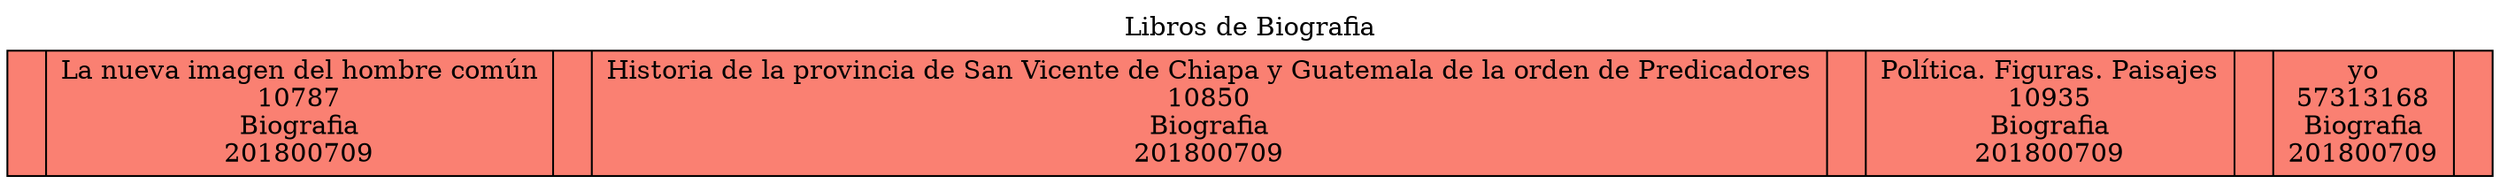 digraph G {
node [shape = record,height=.1 color=black fillcolor=salmon style=filled];
labelloc="t";
label="Libros de Biografia";
node1[label = "<f0> |La nueva imagen del hombre común\n10787\nBiografia\n201800709|<f1> |Historia de la provincia de San Vicente de Chiapa y Guatemala de la orden de Predicadores\n10850\nBiografia\n201800709|<f2> |Política. Figuras. Paisajes\n10935\nBiografia\n201800709|<f3> |yo\n57313168\nBiografia\n201800709|<f4>"];

}
